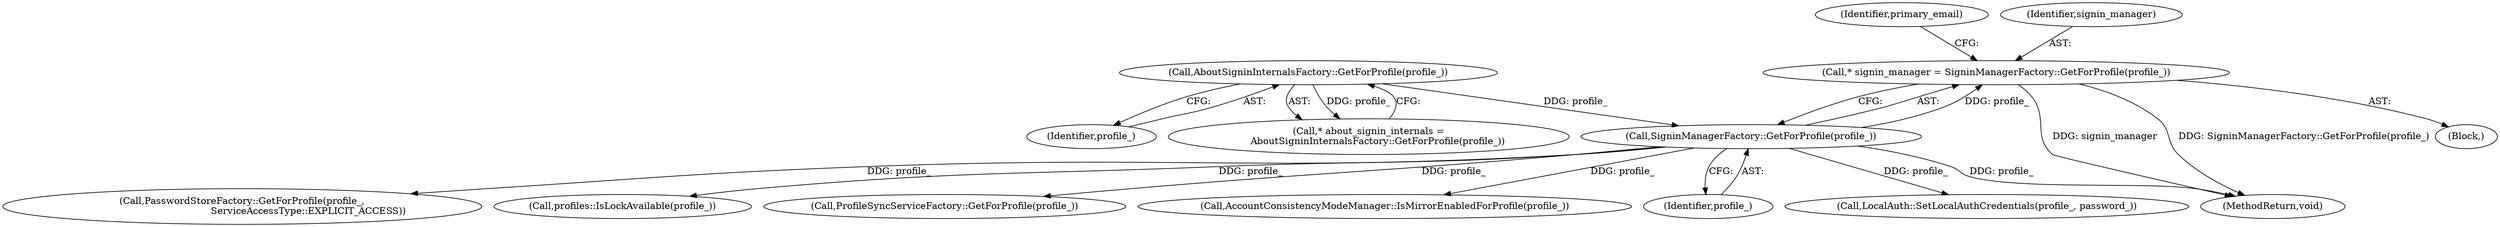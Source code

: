 digraph "0_Chrome_282f53ffdc3b1902da86f6a0791af736837efbf8_8@pointer" {
"1000144" [label="(Call,* signin_manager = SigninManagerFactory::GetForProfile(profile_))"];
"1000146" [label="(Call,SigninManagerFactory::GetForProfile(profile_))"];
"1000123" [label="(Call,AboutSigninInternalsFactory::GetForProfile(profile_))"];
"1000186" [label="(Call,PasswordStoreFactory::GetForProfile(profile_,\n                                            ServiceAccessType::EXPLICIT_ACCESS))"];
"1000124" [label="(Identifier,profile_)"];
"1000150" [label="(Identifier,primary_email)"];
"1000144" [label="(Call,* signin_manager = SigninManagerFactory::GetForProfile(profile_))"];
"1000170" [label="(Call,profiles::IsLockAvailable(profile_))"];
"1000254" [label="(Call,ProfileSyncServiceFactory::GetForProfile(profile_))"];
"1000318" [label="(MethodReturn,void)"];
"1000121" [label="(Call,* about_signin_internals =\n      AboutSigninInternalsFactory::GetForProfile(profile_))"];
"1000146" [label="(Call,SigninManagerFactory::GetForProfile(profile_))"];
"1000228" [label="(Call,AccountConsistencyModeManager::IsMirrorEnabledForProfile(profile_))"];
"1000123" [label="(Call,AboutSigninInternalsFactory::GetForProfile(profile_))"];
"1000145" [label="(Identifier,signin_manager)"];
"1000147" [label="(Identifier,profile_)"];
"1000173" [label="(Call,LocalAuth::SetLocalAuthCredentials(profile_, password_))"];
"1000104" [label="(Block,)"];
"1000144" -> "1000104"  [label="AST: "];
"1000144" -> "1000146"  [label="CFG: "];
"1000145" -> "1000144"  [label="AST: "];
"1000146" -> "1000144"  [label="AST: "];
"1000150" -> "1000144"  [label="CFG: "];
"1000144" -> "1000318"  [label="DDG: signin_manager"];
"1000144" -> "1000318"  [label="DDG: SigninManagerFactory::GetForProfile(profile_)"];
"1000146" -> "1000144"  [label="DDG: profile_"];
"1000146" -> "1000147"  [label="CFG: "];
"1000147" -> "1000146"  [label="AST: "];
"1000146" -> "1000318"  [label="DDG: profile_"];
"1000123" -> "1000146"  [label="DDG: profile_"];
"1000146" -> "1000170"  [label="DDG: profile_"];
"1000146" -> "1000173"  [label="DDG: profile_"];
"1000146" -> "1000186"  [label="DDG: profile_"];
"1000146" -> "1000228"  [label="DDG: profile_"];
"1000146" -> "1000254"  [label="DDG: profile_"];
"1000123" -> "1000121"  [label="AST: "];
"1000123" -> "1000124"  [label="CFG: "];
"1000124" -> "1000123"  [label="AST: "];
"1000121" -> "1000123"  [label="CFG: "];
"1000123" -> "1000121"  [label="DDG: profile_"];
}
